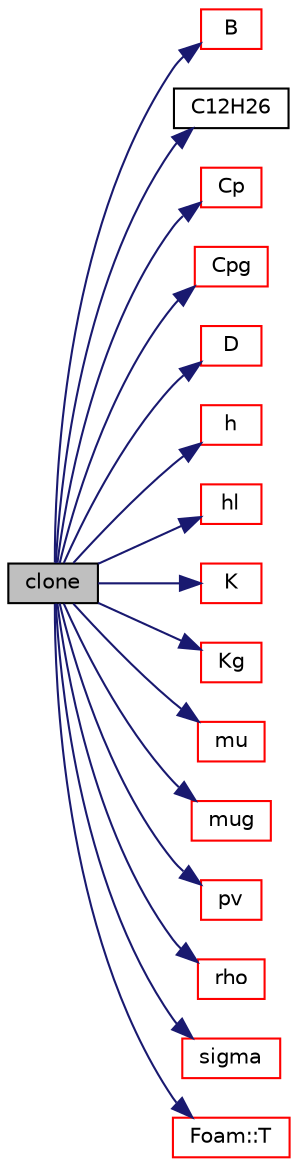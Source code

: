 digraph "clone"
{
  bgcolor="transparent";
  edge [fontname="Helvetica",fontsize="10",labelfontname="Helvetica",labelfontsize="10"];
  node [fontname="Helvetica",fontsize="10",shape=record];
  rankdir="LR";
  Node13 [label="clone",height=0.2,width=0.4,color="black", fillcolor="grey75", style="filled", fontcolor="black"];
  Node13 -> Node14 [color="midnightblue",fontsize="10",style="solid",fontname="Helvetica"];
  Node14 [label="B",height=0.2,width=0.4,color="red",URL="$a31197.html#a1f9ff94e737d2e0a47f334e31b94419e",tooltip="Second Virial Coefficient [m^3/kg]. "];
  Node13 -> Node20 [color="midnightblue",fontsize="10",style="solid",fontname="Helvetica"];
  Node20 [label="C12H26",height=0.2,width=0.4,color="black",URL="$a31197.html#af582750442124b911bca456058d22b76",tooltip="Construct null. "];
  Node13 -> Node21 [color="midnightblue",fontsize="10",style="solid",fontname="Helvetica"];
  Node21 [label="Cp",height=0.2,width=0.4,color="red",URL="$a31197.html#aa3c6db57b3c2349f7078463fda391158",tooltip="Liquid heat capacity [J/(kg K)]. "];
  Node13 -> Node23 [color="midnightblue",fontsize="10",style="solid",fontname="Helvetica"];
  Node23 [label="Cpg",height=0.2,width=0.4,color="red",URL="$a31197.html#a48ab15b6063e624713e5ab1589544ce2",tooltip="Ideal gas heat capacity [J/(kg K)]. "];
  Node13 -> Node28 [color="midnightblue",fontsize="10",style="solid",fontname="Helvetica"];
  Node28 [label="D",height=0.2,width=0.4,color="red",URL="$a31197.html#a2e708bd90b5d9eb44d555510967a8f81",tooltip="Vapour diffussivity [m2/s]. "];
  Node13 -> Node30 [color="midnightblue",fontsize="10",style="solid",fontname="Helvetica"];
  Node30 [label="h",height=0.2,width=0.4,color="red",URL="$a31197.html#a3569c4af4ca72f884acbec9ca4128db0",tooltip="Liquid Enthalpy [J/(kg)]. "];
  Node13 -> Node31 [color="midnightblue",fontsize="10",style="solid",fontname="Helvetica"];
  Node31 [label="hl",height=0.2,width=0.4,color="red",URL="$a31197.html#ad6dc578c5da8eaae2169eabdb869b649",tooltip="Heat of vapourisation [J/kg]. "];
  Node13 -> Node33 [color="midnightblue",fontsize="10",style="solid",fontname="Helvetica"];
  Node33 [label="K",height=0.2,width=0.4,color="red",URL="$a31197.html#a4235213634c8d43b1fc07fb29eaf6164",tooltip="Liquid thermal conductivity [W/(m K)]. "];
  Node13 -> Node34 [color="midnightblue",fontsize="10",style="solid",fontname="Helvetica"];
  Node34 [label="Kg",height=0.2,width=0.4,color="red",URL="$a31197.html#af943d8a0d2af0f039beb149978ad6abf",tooltip="Vapour thermal conductivity [W/(m K)]. "];
  Node13 -> Node36 [color="midnightblue",fontsize="10",style="solid",fontname="Helvetica"];
  Node36 [label="mu",height=0.2,width=0.4,color="red",URL="$a31197.html#a3e54dc6e2f8afb3cc8db22c54511fc36",tooltip="Liquid viscosity [Pa s]. "];
  Node13 -> Node40 [color="midnightblue",fontsize="10",style="solid",fontname="Helvetica"];
  Node40 [label="mug",height=0.2,width=0.4,color="red",URL="$a31197.html#aaf3a574f039cec15a76444a0d0502cef",tooltip="Vapour viscosity [Pa s]. "];
  Node13 -> Node41 [color="midnightblue",fontsize="10",style="solid",fontname="Helvetica"];
  Node41 [label="pv",height=0.2,width=0.4,color="red",URL="$a31197.html#ab6c48215446173bc01773d033ac8e337",tooltip="Vapour pressure [Pa]. "];
  Node13 -> Node42 [color="midnightblue",fontsize="10",style="solid",fontname="Helvetica"];
  Node42 [label="rho",height=0.2,width=0.4,color="red",URL="$a31197.html#a79793fef0683d35cc934a4d38fb6dbee",tooltip="Liquid density [kg/m^3]. "];
  Node13 -> Node44 [color="midnightblue",fontsize="10",style="solid",fontname="Helvetica"];
  Node44 [label="sigma",height=0.2,width=0.4,color="red",URL="$a31197.html#a7cee74aa297ad09087f0abbc7182a2af",tooltip="Surface tension [N/m]. "];
  Node13 -> Node45 [color="midnightblue",fontsize="10",style="solid",fontname="Helvetica"];
  Node45 [label="Foam::T",height=0.2,width=0.4,color="red",URL="$a21851.html#ae57fda0abb14bb0944947c463c6e09d4"];
}
